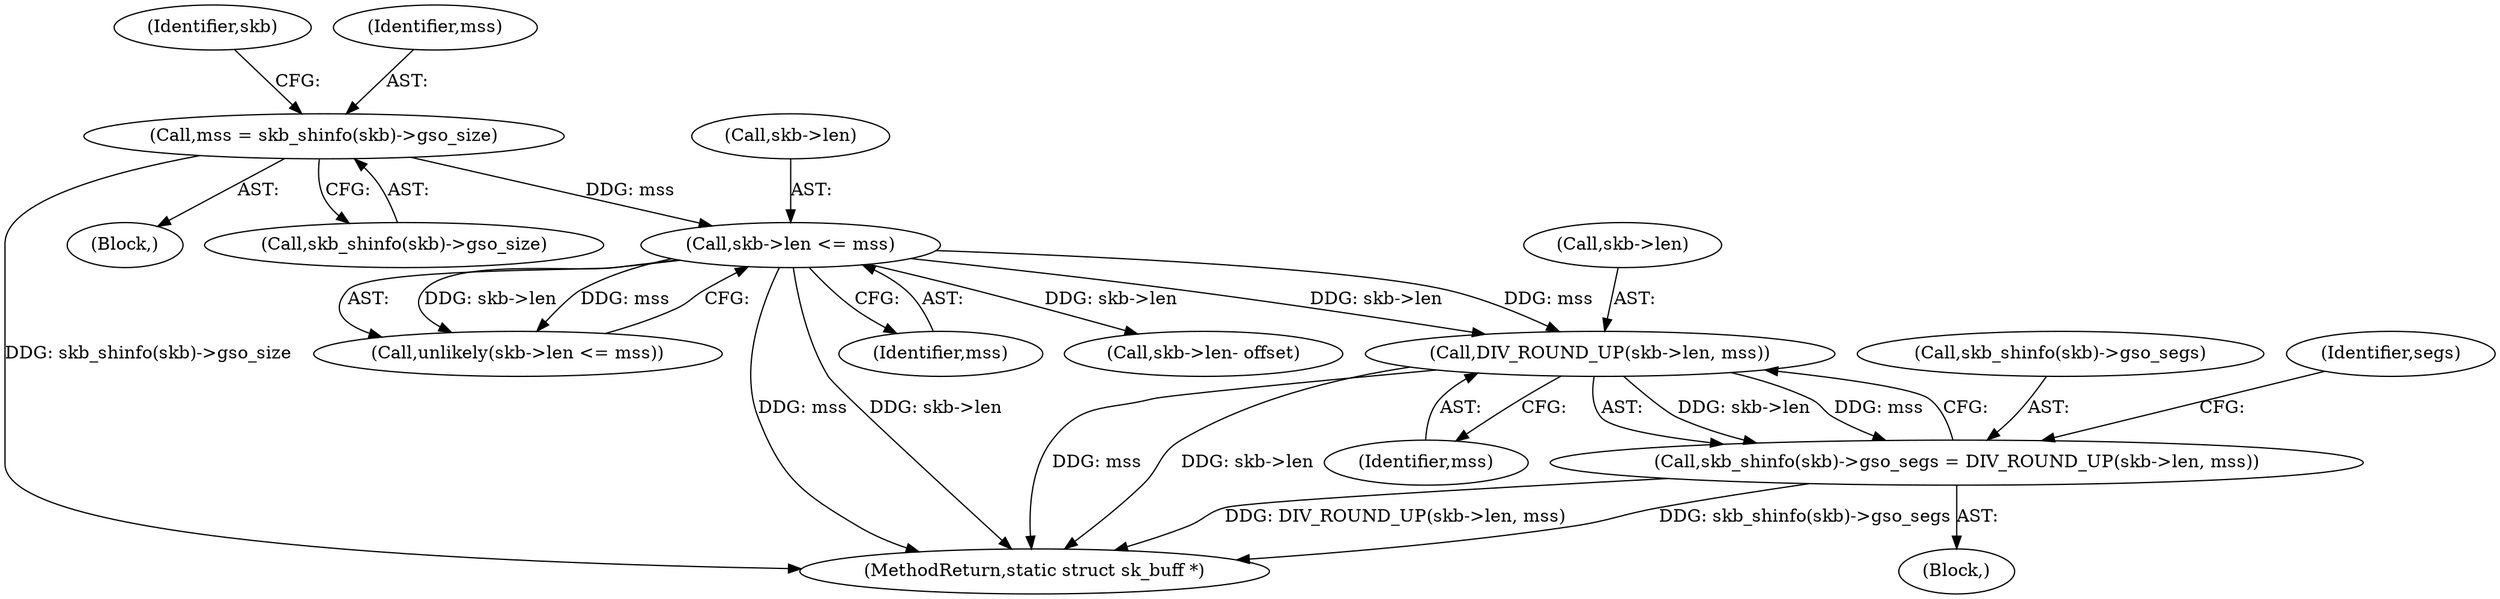 digraph "0_linux_a9cf73ea7ff78f52662c8658d93c226effbbedde@pointer" {
"1000176" [label="(Call,DIV_ROUND_UP(skb->len, mss))"];
"1000137" [label="(Call,skb->len <= mss)"];
"1000129" [label="(Call,mss = skb_shinfo(skb)->gso_size)"];
"1000171" [label="(Call,skb_shinfo(skb)->gso_segs = DIV_ROUND_UP(skb->len, mss))"];
"1000137" [label="(Call,skb->len <= mss)"];
"1000180" [label="(Identifier,mss)"];
"1000136" [label="(Call,unlikely(skb->len <= mss))"];
"1000171" [label="(Call,skb_shinfo(skb)->gso_segs = DIV_ROUND_UP(skb->len, mss))"];
"1000177" [label="(Call,skb->len)"];
"1000176" [label="(Call,DIV_ROUND_UP(skb->len, mss))"];
"1000308" [label="(MethodReturn,static struct sk_buff *)"];
"1000141" [label="(Identifier,mss)"];
"1000108" [label="(Block,)"];
"1000131" [label="(Call,skb_shinfo(skb)->gso_size)"];
"1000149" [label="(Block,)"];
"1000172" [label="(Call,skb_shinfo(skb)->gso_segs)"];
"1000139" [label="(Identifier,skb)"];
"1000198" [label="(Call,skb->len- offset)"];
"1000129" [label="(Call,mss = skb_shinfo(skb)->gso_size)"];
"1000182" [label="(Identifier,segs)"];
"1000138" [label="(Call,skb->len)"];
"1000130" [label="(Identifier,mss)"];
"1000176" -> "1000171"  [label="AST: "];
"1000176" -> "1000180"  [label="CFG: "];
"1000177" -> "1000176"  [label="AST: "];
"1000180" -> "1000176"  [label="AST: "];
"1000171" -> "1000176"  [label="CFG: "];
"1000176" -> "1000308"  [label="DDG: mss"];
"1000176" -> "1000308"  [label="DDG: skb->len"];
"1000176" -> "1000171"  [label="DDG: skb->len"];
"1000176" -> "1000171"  [label="DDG: mss"];
"1000137" -> "1000176"  [label="DDG: skb->len"];
"1000137" -> "1000176"  [label="DDG: mss"];
"1000137" -> "1000136"  [label="AST: "];
"1000137" -> "1000141"  [label="CFG: "];
"1000138" -> "1000137"  [label="AST: "];
"1000141" -> "1000137"  [label="AST: "];
"1000136" -> "1000137"  [label="CFG: "];
"1000137" -> "1000308"  [label="DDG: mss"];
"1000137" -> "1000308"  [label="DDG: skb->len"];
"1000137" -> "1000136"  [label="DDG: skb->len"];
"1000137" -> "1000136"  [label="DDG: mss"];
"1000129" -> "1000137"  [label="DDG: mss"];
"1000137" -> "1000198"  [label="DDG: skb->len"];
"1000129" -> "1000108"  [label="AST: "];
"1000129" -> "1000131"  [label="CFG: "];
"1000130" -> "1000129"  [label="AST: "];
"1000131" -> "1000129"  [label="AST: "];
"1000139" -> "1000129"  [label="CFG: "];
"1000129" -> "1000308"  [label="DDG: skb_shinfo(skb)->gso_size"];
"1000171" -> "1000149"  [label="AST: "];
"1000172" -> "1000171"  [label="AST: "];
"1000182" -> "1000171"  [label="CFG: "];
"1000171" -> "1000308"  [label="DDG: skb_shinfo(skb)->gso_segs"];
"1000171" -> "1000308"  [label="DDG: DIV_ROUND_UP(skb->len, mss)"];
}

